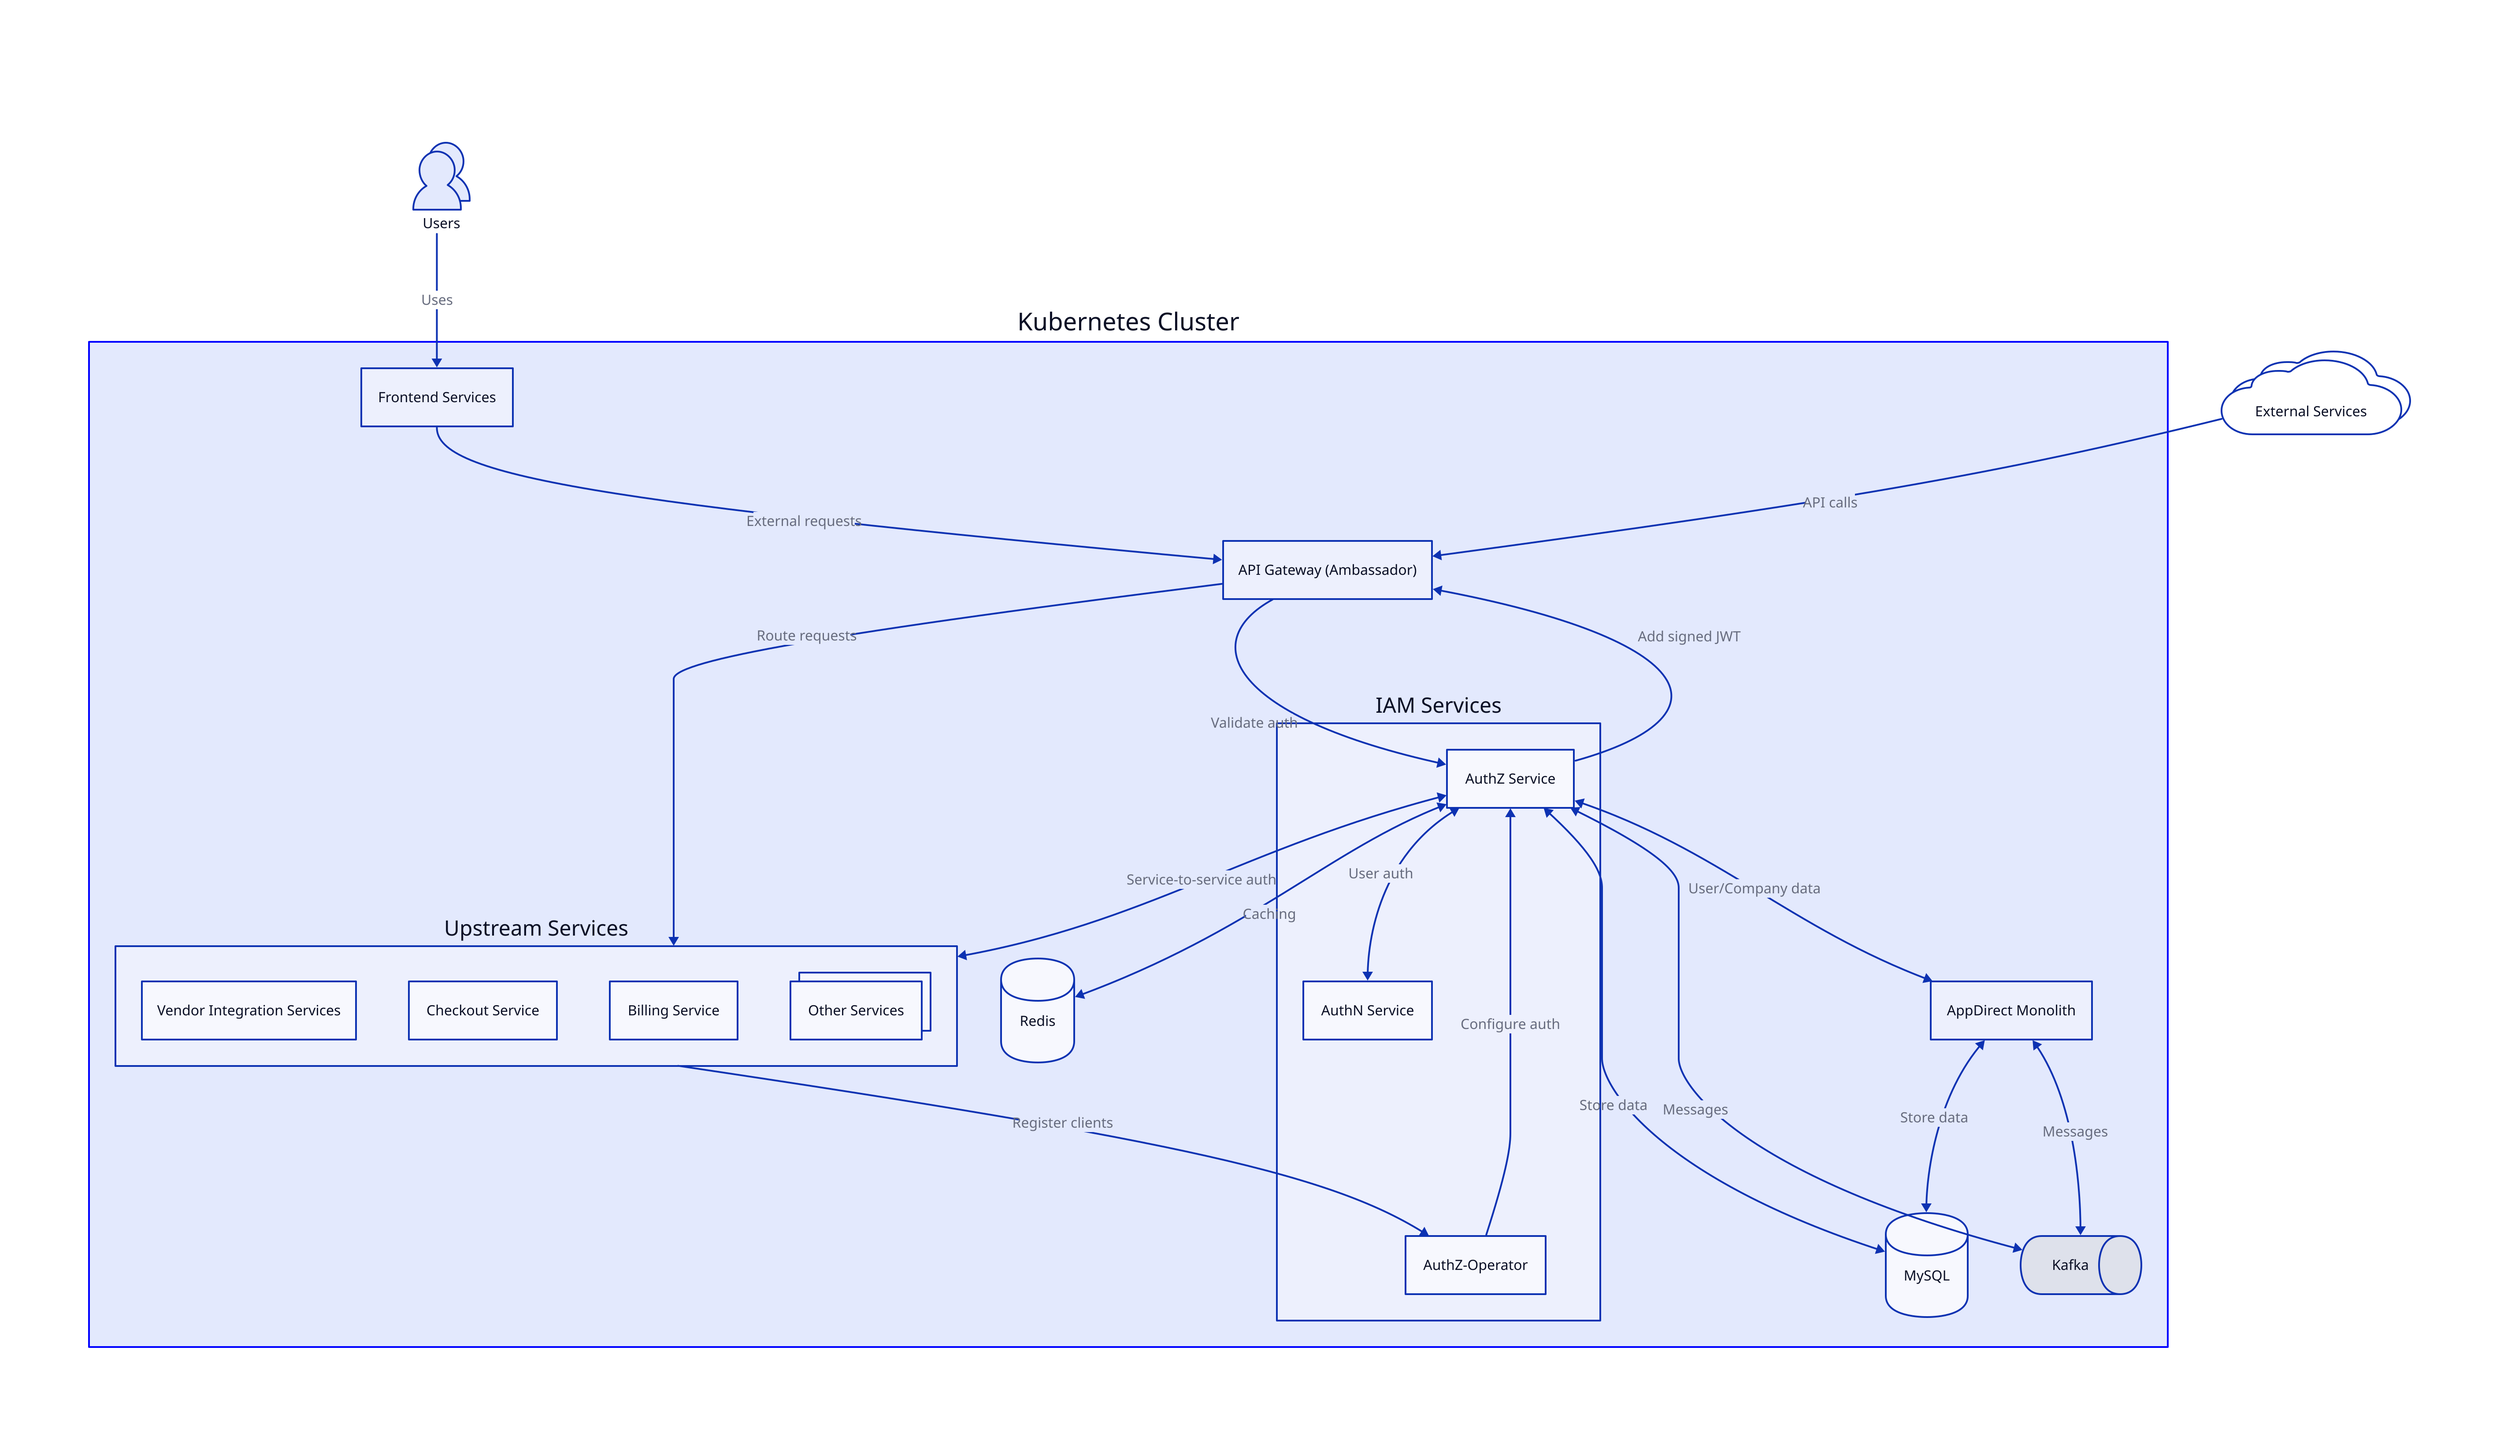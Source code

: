 title: |md

  # Overall Architecture with Focus on IAM Services

| {near: top-center}

users: Users {
  shape: person

  style.multiple: true
}

external_services: External Services {
  shape: cloud

  style.multiple: true
}

kubernetes_cluster: Kubernetes Cluster {
  shape: rectangle

  style.stroke: blue

  style.stroke-width: 2

  api_gateway: API Gateway (Ambassador) {
    shape: rectangle
  }

  iam_services: IAM Services {
    authz: AuthZ Service {
      shape: rectangle
    }

    authn: AuthN Service {
      shape: rectangle
    }

    authz_operator: AuthZ-Operator {
      shape: rectangle
    }
  }

  monolith: AppDirect Monolith {
    shape: rectangle
  }

  frontend: Frontend Services

  upstream_services: Upstream Services {
    shape: rectangle

    vendor_integrations: Vendor Integration Services

    checkout: Checkout Service {
      shape: rectangle
    }

    billing: Billing Service {
      shape: rectangle
    }

    other_services: Other Services {
      shape: rectangle

      style.multiple: true
    }
  }

  redis: Redis {
    shape: cylinder
  }

  mysql: MySQL {
    shape: cylinder
  }

  kafka: Kafka {
    shape: queue
  }
}

users -> kubernetes_cluster.frontend: Uses

kubernetes_cluster.frontend -> kubernetes_cluster.api_gateway: External requests

external_services -> kubernetes_cluster.api_gateway: API calls

kubernetes_cluster.api_gateway -> kubernetes_cluster.iam_services.authz: Validate auth

kubernetes_cluster.iam_services.authz -> kubernetes_cluster.api_gateway: Add signed JWT

kubernetes_cluster.api_gateway -> kubernetes_cluster.upstream_services: Route requests

kubernetes_cluster.iam_services.authz <-> kubernetes_cluster.iam_services.authn: User auth

kubernetes_cluster.iam_services.authz <-> kubernetes_cluster.monolith: User/Company data

kubernetes_cluster.iam_services.authz <-> kubernetes_cluster.upstream_services: Service-to-service auth

kubernetes_cluster.iam_services.authz_operator -> kubernetes_cluster.iam_services.authz: Configure auth

kubernetes_cluster.iam_services.authz_operator <- kubernetes_cluster.upstream_services: Register clients

kubernetes_cluster.iam_services.authz <-> kubernetes_cluster.redis: Caching

kubernetes_cluster.iam_services.authz <-> kubernetes_cluster.mysql: Store data

kubernetes_cluster.iam_services.authz <-> kubernetes_cluster.kafka: Messages

kubernetes_cluster.monolith <-> kubernetes_cluster.mysql: Store data

kubernetes_cluster.monolith <-> kubernetes_cluster.kafka: Messages
